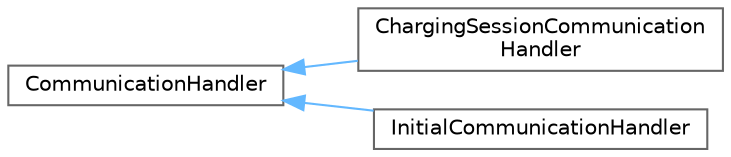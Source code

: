 digraph "Graphical Class Hierarchy"
{
 // LATEX_PDF_SIZE
  bgcolor="transparent";
  edge [fontname=Helvetica,fontsize=10,labelfontname=Helvetica,labelfontsize=10];
  node [fontname=Helvetica,fontsize=10,shape=box,height=0.2,width=0.4];
  rankdir="LR";
  Node0 [id="Node000000",label="CommunicationHandler",height=0.2,width=0.4,color="grey40", fillcolor="white", style="filled",URL="$class_communication_handler.html",tooltip="A class to handle communication sessions."];
  Node0 -> Node1 [id="edge1_Node000000_Node000001",dir="back",color="steelblue1",style="solid",tooltip=" "];
  Node1 [id="Node000001",label="ChargingSessionCommunication\lHandler",height=0.2,width=0.4,color="grey40", fillcolor="white", style="filled",URL="$class_charging_session_communication_handler.html",tooltip="A class to handle communication during a charging session."];
  Node0 -> Node2 [id="edge2_Node000000_Node000002",dir="back",color="steelblue1",style="solid",tooltip=" "];
  Node2 [id="Node000002",label="InitialCommunicationHandler",height=0.2,width=0.4,color="grey40", fillcolor="white", style="filled",URL="$class_initial_communication_handler.html",tooltip="A class to handle initial communication with a car."];
}
